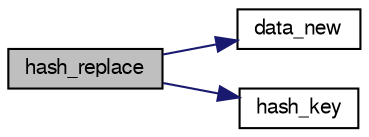 digraph "hash_replace"
{
 // LATEX_PDF_SIZE
  bgcolor="transparent";
  edge [fontname="FreeSans",fontsize="10",labelfontname="FreeSans",labelfontsize="10"];
  node [fontname="FreeSans",fontsize="10",shape=record];
  rankdir="LR";
  Node1 [label="hash_replace",height=0.2,width=0.4,color="black", fillcolor="grey75", style="filled", fontcolor="black",tooltip="replace the hash entry."];
  Node1 -> Node2 [color="midnightblue",fontsize="10",style="solid",fontname="FreeSans"];
  Node2 [label="data_new",height=0.2,width=0.4,color="black",URL="$hash-lock-free_8c.html#a2b54fb82510eda54054d5b44a706f566",tooltip=" "];
  Node1 -> Node3 [color="midnightblue",fontsize="10",style="solid",fontname="FreeSans"];
  Node3 [label="hash_key",height=0.2,width=0.4,color="black",URL="$hash-lock-free_8c.html#aeafd0b4e6665b357afcff5dd30723c15",tooltip="Transform hash data into a 64 bits key."];
}
